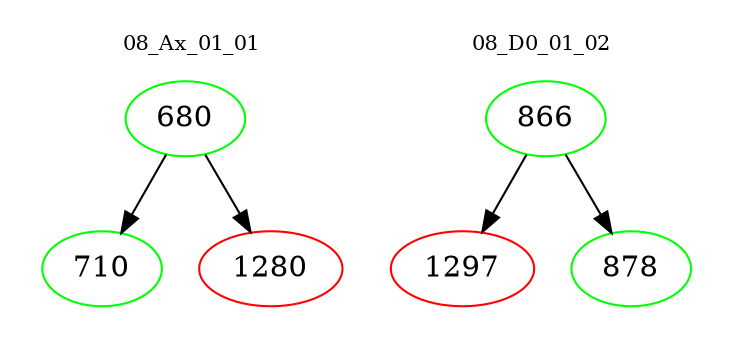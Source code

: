 digraph{
subgraph cluster_0 {
color = white
label = "08_Ax_01_01";
fontsize=10;
T0_680 [label="680", color="green"]
T0_680 -> T0_710 [color="black"]
T0_710 [label="710", color="green"]
T0_680 -> T0_1280 [color="black"]
T0_1280 [label="1280", color="red"]
}
subgraph cluster_1 {
color = white
label = "08_D0_01_02";
fontsize=10;
T1_866 [label="866", color="green"]
T1_866 -> T1_1297 [color="black"]
T1_1297 [label="1297", color="red"]
T1_866 -> T1_878 [color="black"]
T1_878 [label="878", color="green"]
}
}
